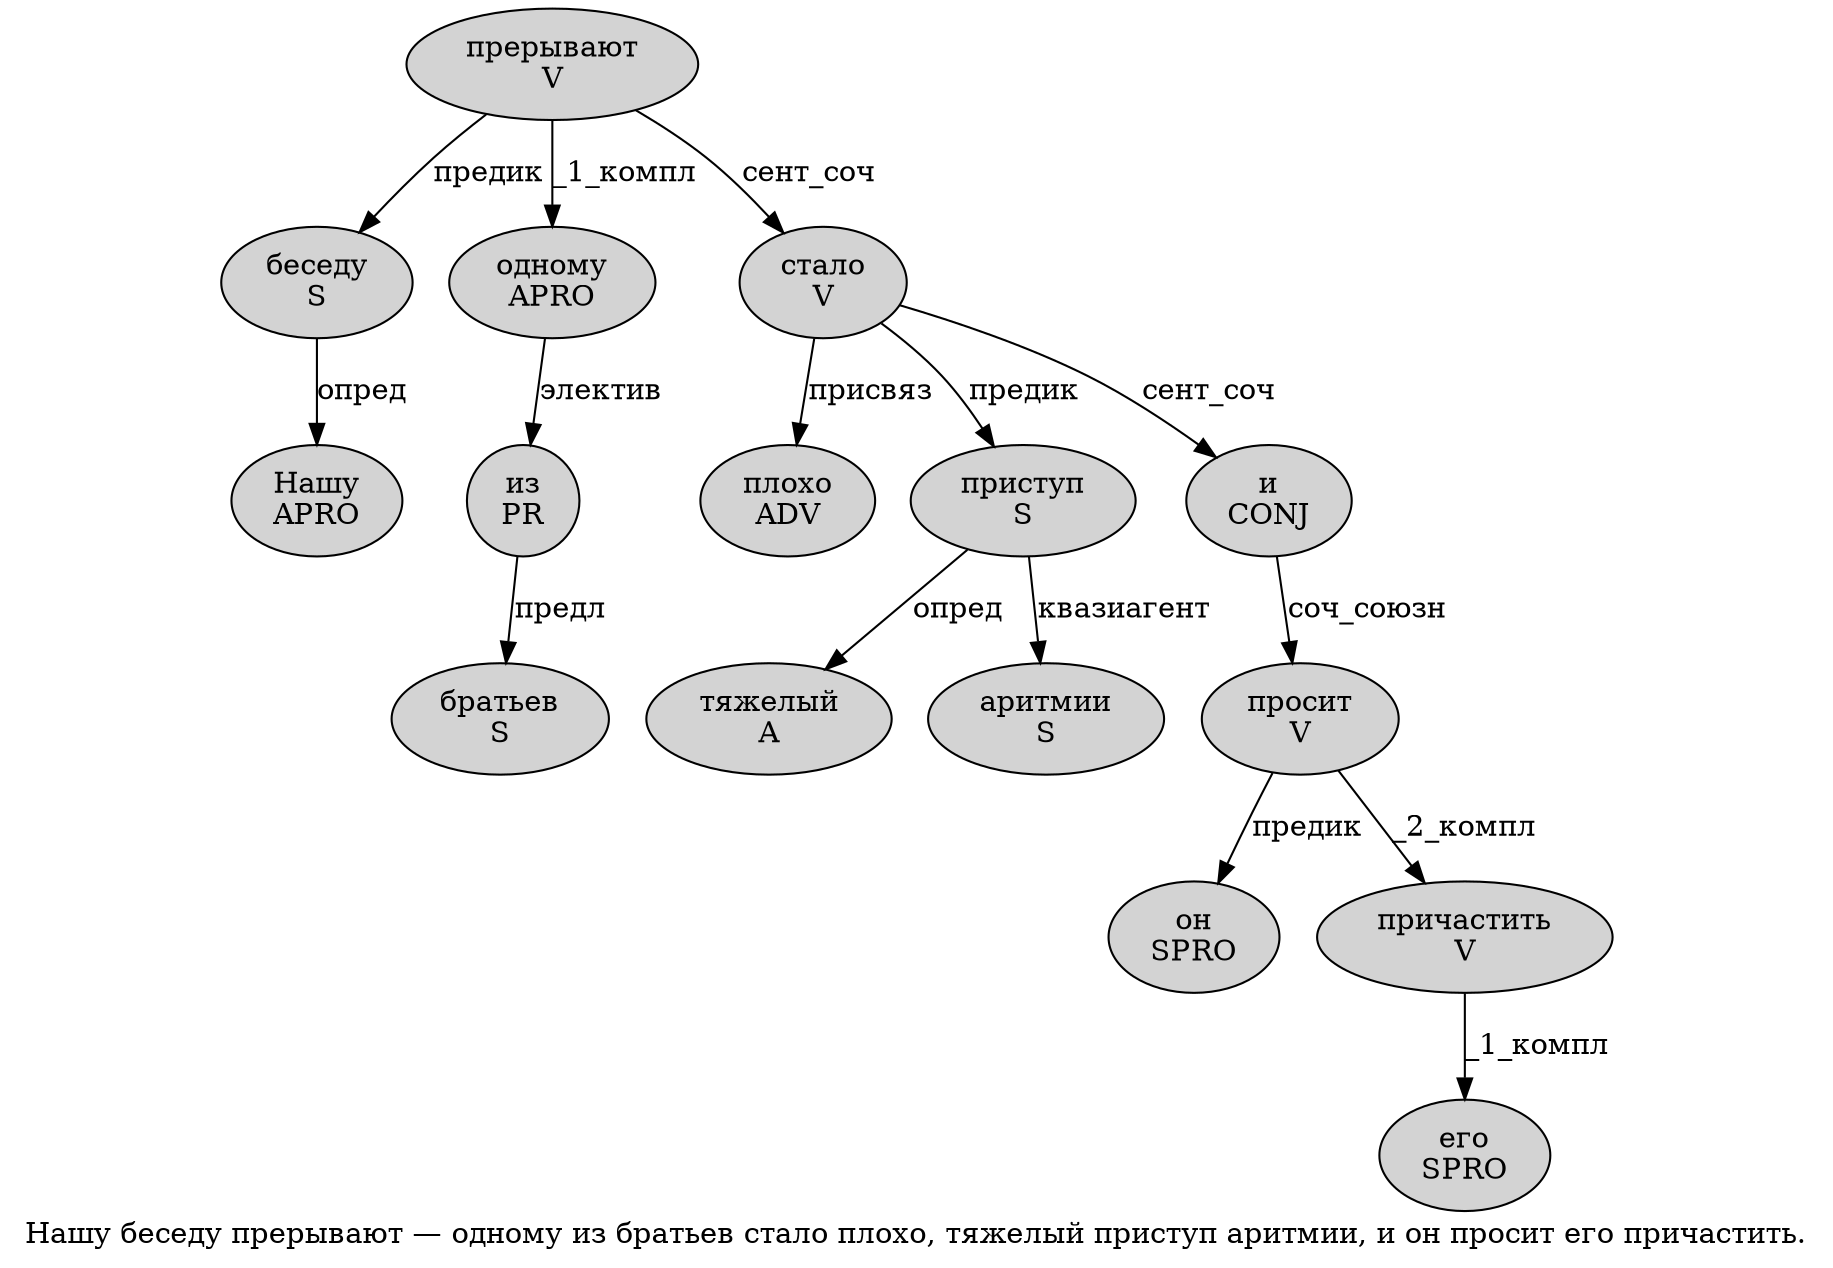 digraph SENTENCE_850 {
	graph [label="Нашу беседу прерывают — одному из братьев стало плохо, тяжелый приступ аритмии, и он просит его причастить."]
	node [style=filled]
		0 [label="Нашу
APRO" color="" fillcolor=lightgray penwidth=1 shape=ellipse]
		1 [label="беседу
S" color="" fillcolor=lightgray penwidth=1 shape=ellipse]
		2 [label="прерывают
V" color="" fillcolor=lightgray penwidth=1 shape=ellipse]
		4 [label="одному
APRO" color="" fillcolor=lightgray penwidth=1 shape=ellipse]
		5 [label="из
PR" color="" fillcolor=lightgray penwidth=1 shape=ellipse]
		6 [label="братьев
S" color="" fillcolor=lightgray penwidth=1 shape=ellipse]
		7 [label="стало
V" color="" fillcolor=lightgray penwidth=1 shape=ellipse]
		8 [label="плохо
ADV" color="" fillcolor=lightgray penwidth=1 shape=ellipse]
		10 [label="тяжелый
A" color="" fillcolor=lightgray penwidth=1 shape=ellipse]
		11 [label="приступ
S" color="" fillcolor=lightgray penwidth=1 shape=ellipse]
		12 [label="аритмии
S" color="" fillcolor=lightgray penwidth=1 shape=ellipse]
		14 [label="и
CONJ" color="" fillcolor=lightgray penwidth=1 shape=ellipse]
		15 [label="он
SPRO" color="" fillcolor=lightgray penwidth=1 shape=ellipse]
		16 [label="просит
V" color="" fillcolor=lightgray penwidth=1 shape=ellipse]
		17 [label="его
SPRO" color="" fillcolor=lightgray penwidth=1 shape=ellipse]
		18 [label="причастить
V" color="" fillcolor=lightgray penwidth=1 shape=ellipse]
			5 -> 6 [label="предл"]
			2 -> 1 [label="предик"]
			2 -> 4 [label="_1_компл"]
			2 -> 7 [label="сент_соч"]
			14 -> 16 [label="соч_союзн"]
			7 -> 8 [label="присвяз"]
			7 -> 11 [label="предик"]
			7 -> 14 [label="сент_соч"]
			1 -> 0 [label="опред"]
			4 -> 5 [label="электив"]
			11 -> 10 [label="опред"]
			11 -> 12 [label="квазиагент"]
			16 -> 15 [label="предик"]
			16 -> 18 [label="_2_компл"]
			18 -> 17 [label="_1_компл"]
}